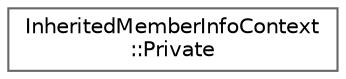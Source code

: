 digraph "Graphical Class Hierarchy"
{
 // INTERACTIVE_SVG=YES
 // LATEX_PDF_SIZE
  bgcolor="transparent";
  edge [fontname=Helvetica,fontsize=10,labelfontname=Helvetica,labelfontsize=10];
  node [fontname=Helvetica,fontsize=10,shape=box,height=0.2,width=0.4];
  rankdir="LR";
  Node0 [id="Node000000",label="InheritedMemberInfoContext\l::Private",height=0.2,width=0.4,color="grey40", fillcolor="white", style="filled",URL="$d5/dd3/class_inherited_member_info_context_1_1_private.html",tooltip=" "];
}
